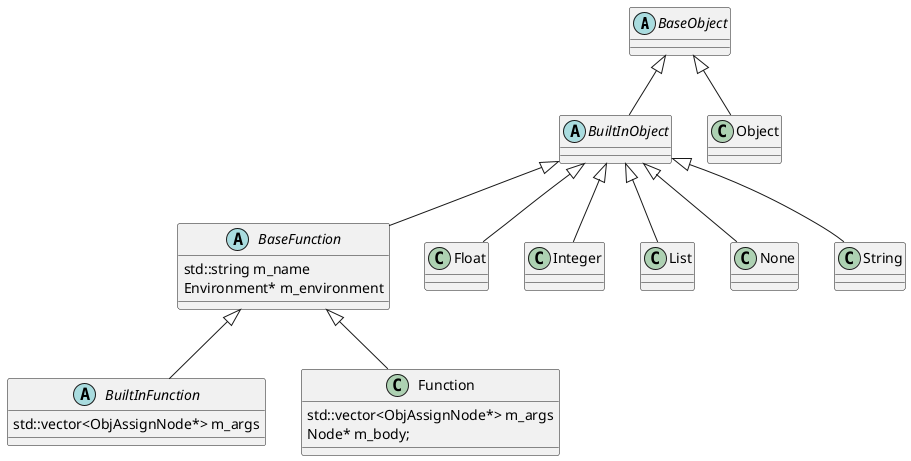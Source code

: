 @startuml
'https://plantuml.com/class-diagram

abstract class BaseObject

abstract class BuiltInObject
class Object
BaseObject <|-- Object
BaseObject <|-- BuiltInObject

abstract class BaseFunction{
    std::string m_name
    Environment* m_environment
}
class Float
class Integer
class List
class None
class String
BuiltInObject <|-- BaseFunction
BuiltInObject <|-- Float
BuiltInObject <|-- Integer
BuiltInObject <|-- List
BuiltInObject <|-- None
BuiltInObject <|-- String

abstract class BuiltInFunction{
    std::vector<ObjAssignNode*> m_args
}
class Function{
    std::vector<ObjAssignNode*> m_args
    Node* m_body;
}

BaseFunction <|-- BuiltInFunction
BaseFunction <|-- Function

@enduml
